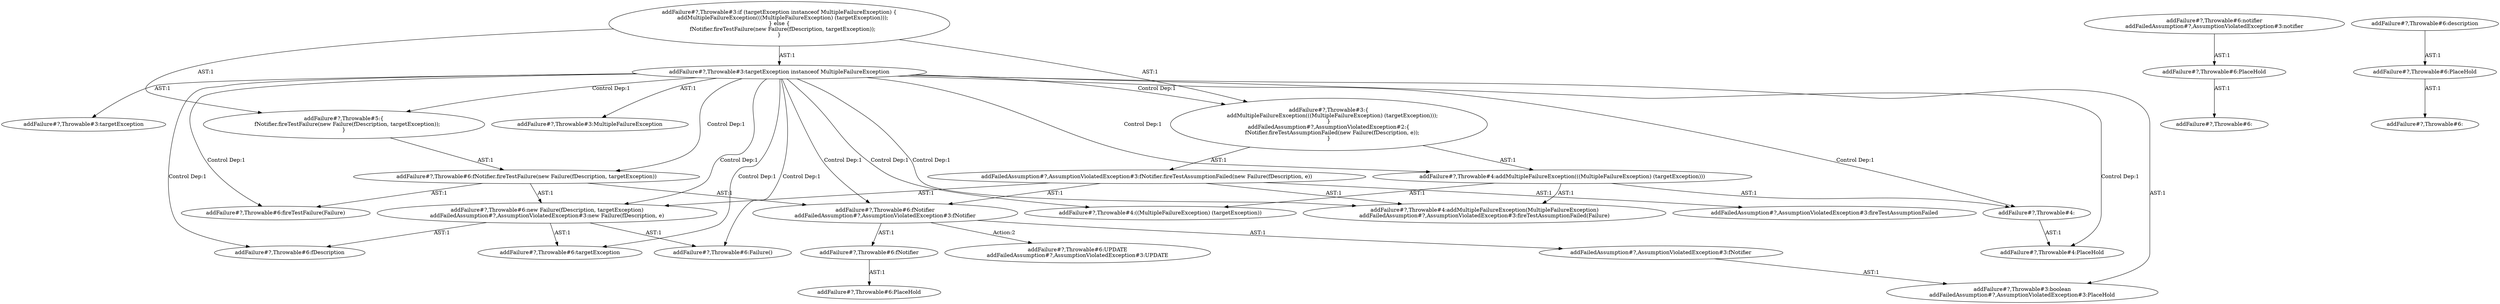 digraph "Pattern" {
0 [label="addFailure#?,Throwable#6:UPDATE
addFailedAssumption#?,AssumptionViolatedException#3:UPDATE" shape=ellipse]
1 [label="addFailure#?,Throwable#6:fNotifier
addFailedAssumption#?,AssumptionViolatedException#3:fNotifier" shape=ellipse]
2 [label="addFailure#?,Throwable#3:targetException instanceof MultipleFailureException" shape=ellipse]
3 [label="addFailure#?,Throwable#3:if (targetException instanceof MultipleFailureException) \{
    addMultipleFailureException(((MultipleFailureException) (targetException)));
\} else \{
    fNotifier.fireTestFailure(new Failure(fDescription, targetException));
\}" shape=ellipse]
4 [label="addFailure#?,Throwable#3:boolean
addFailedAssumption#?,AssumptionViolatedException#3:PlaceHold" shape=ellipse]
5 [label="addFailure#?,Throwable#3:targetException" shape=ellipse]
6 [label="addFailure#?,Throwable#3:MultipleFailureException" shape=ellipse]
7 [label="addFailure#?,Throwable#3:\{
    addMultipleFailureException(((MultipleFailureException) (targetException)));
\}
addFailedAssumption#?,AssumptionViolatedException#2:\{
    fNotifier.fireTestAssumptionFailed(new Failure(fDescription, e));
\}" shape=ellipse]
8 [label="addFailure#?,Throwable#4:addMultipleFailureException(((MultipleFailureException) (targetException)))" shape=ellipse]
9 [label="addFailure#?,Throwable#4:addMultipleFailureException(MultipleFailureException)
addFailedAssumption#?,AssumptionViolatedException#3:fireTestAssumptionFailed(Failure)" shape=ellipse]
10 [label="addFailure#?,Throwable#4:" shape=ellipse]
11 [label="addFailure#?,Throwable#4:PlaceHold" shape=ellipse]
12 [label="addFailure#?,Throwable#4:((MultipleFailureException) (targetException))" shape=ellipse]
13 [label="addFailure#?,Throwable#5:\{
    fNotifier.fireTestFailure(new Failure(fDescription, targetException));
\}" shape=ellipse]
14 [label="addFailure#?,Throwable#6:fNotifier.fireTestFailure(new Failure(fDescription, targetException))" shape=ellipse]
15 [label="addFailure#?,Throwable#6:fireTestFailure(Failure)" shape=ellipse]
16 [label="addFailure#?,Throwable#6:new Failure(fDescription, targetException)
addFailedAssumption#?,AssumptionViolatedException#3:new Failure(fDescription, e)" shape=ellipse]
17 [label="addFailure#?,Throwable#6:Failure()" shape=ellipse]
18 [label="addFailure#?,Throwable#6:fDescription" shape=ellipse]
19 [label="addFailure#?,Throwable#6:targetException" shape=ellipse]
20 [label="addFailure#?,Throwable#6:notifier
addFailedAssumption#?,AssumptionViolatedException#3:notifier" shape=ellipse]
21 [label="addFailure#?,Throwable#6:PlaceHold" shape=ellipse]
22 [label="addFailure#?,Throwable#6:" shape=ellipse]
23 [label="addFailure#?,Throwable#6:description" shape=ellipse]
24 [label="addFailure#?,Throwable#6:PlaceHold" shape=ellipse]
25 [label="addFailure#?,Throwable#6:" shape=ellipse]
26 [label="addFailure#?,Throwable#6:fNotifier" shape=ellipse]
27 [label="addFailure#?,Throwable#6:PlaceHold" shape=ellipse]
28 [label="addFailedAssumption#?,AssumptionViolatedException#3:fNotifier" shape=ellipse]
29 [label="addFailedAssumption#?,AssumptionViolatedException#3:fNotifier.fireTestAssumptionFailed(new Failure(fDescription, e))" shape=ellipse]
30 [label="addFailedAssumption#?,AssumptionViolatedException#3:fireTestAssumptionFailed" shape=ellipse]
1 -> 0 [label="Action:2"];
1 -> 26 [label="AST:1"];
1 -> 28 [label="AST:1"];
2 -> 1 [label="Control Dep:1"];
2 -> 4 [label="AST:1"];
2 -> 5 [label="AST:1"];
2 -> 6 [label="AST:1"];
2 -> 7 [label="Control Dep:1"];
2 -> 8 [label="Control Dep:1"];
2 -> 9 [label="Control Dep:1"];
2 -> 10 [label="Control Dep:1"];
2 -> 11 [label="Control Dep:1"];
2 -> 12 [label="Control Dep:1"];
2 -> 13 [label="Control Dep:1"];
2 -> 14 [label="Control Dep:1"];
2 -> 15 [label="Control Dep:1"];
2 -> 16 [label="Control Dep:1"];
2 -> 17 [label="Control Dep:1"];
2 -> 18 [label="Control Dep:1"];
2 -> 19 [label="Control Dep:1"];
3 -> 2 [label="AST:1"];
3 -> 7 [label="AST:1"];
3 -> 13 [label="AST:1"];
7 -> 8 [label="AST:1"];
7 -> 29 [label="AST:1"];
8 -> 10 [label="AST:1"];
8 -> 9 [label="AST:1"];
8 -> 12 [label="AST:1"];
10 -> 11 [label="AST:1"];
13 -> 14 [label="AST:1"];
14 -> 1 [label="AST:1"];
14 -> 15 [label="AST:1"];
14 -> 16 [label="AST:1"];
16 -> 17 [label="AST:1"];
16 -> 18 [label="AST:1"];
16 -> 19 [label="AST:1"];
20 -> 21 [label="AST:1"];
21 -> 22 [label="AST:1"];
23 -> 24 [label="AST:1"];
24 -> 25 [label="AST:1"];
26 -> 27 [label="AST:1"];
28 -> 4 [label="AST:1"];
29 -> 30 [label="AST:1"];
29 -> 1 [label="AST:1"];
29 -> 9 [label="AST:1"];
29 -> 16 [label="AST:1"];
}